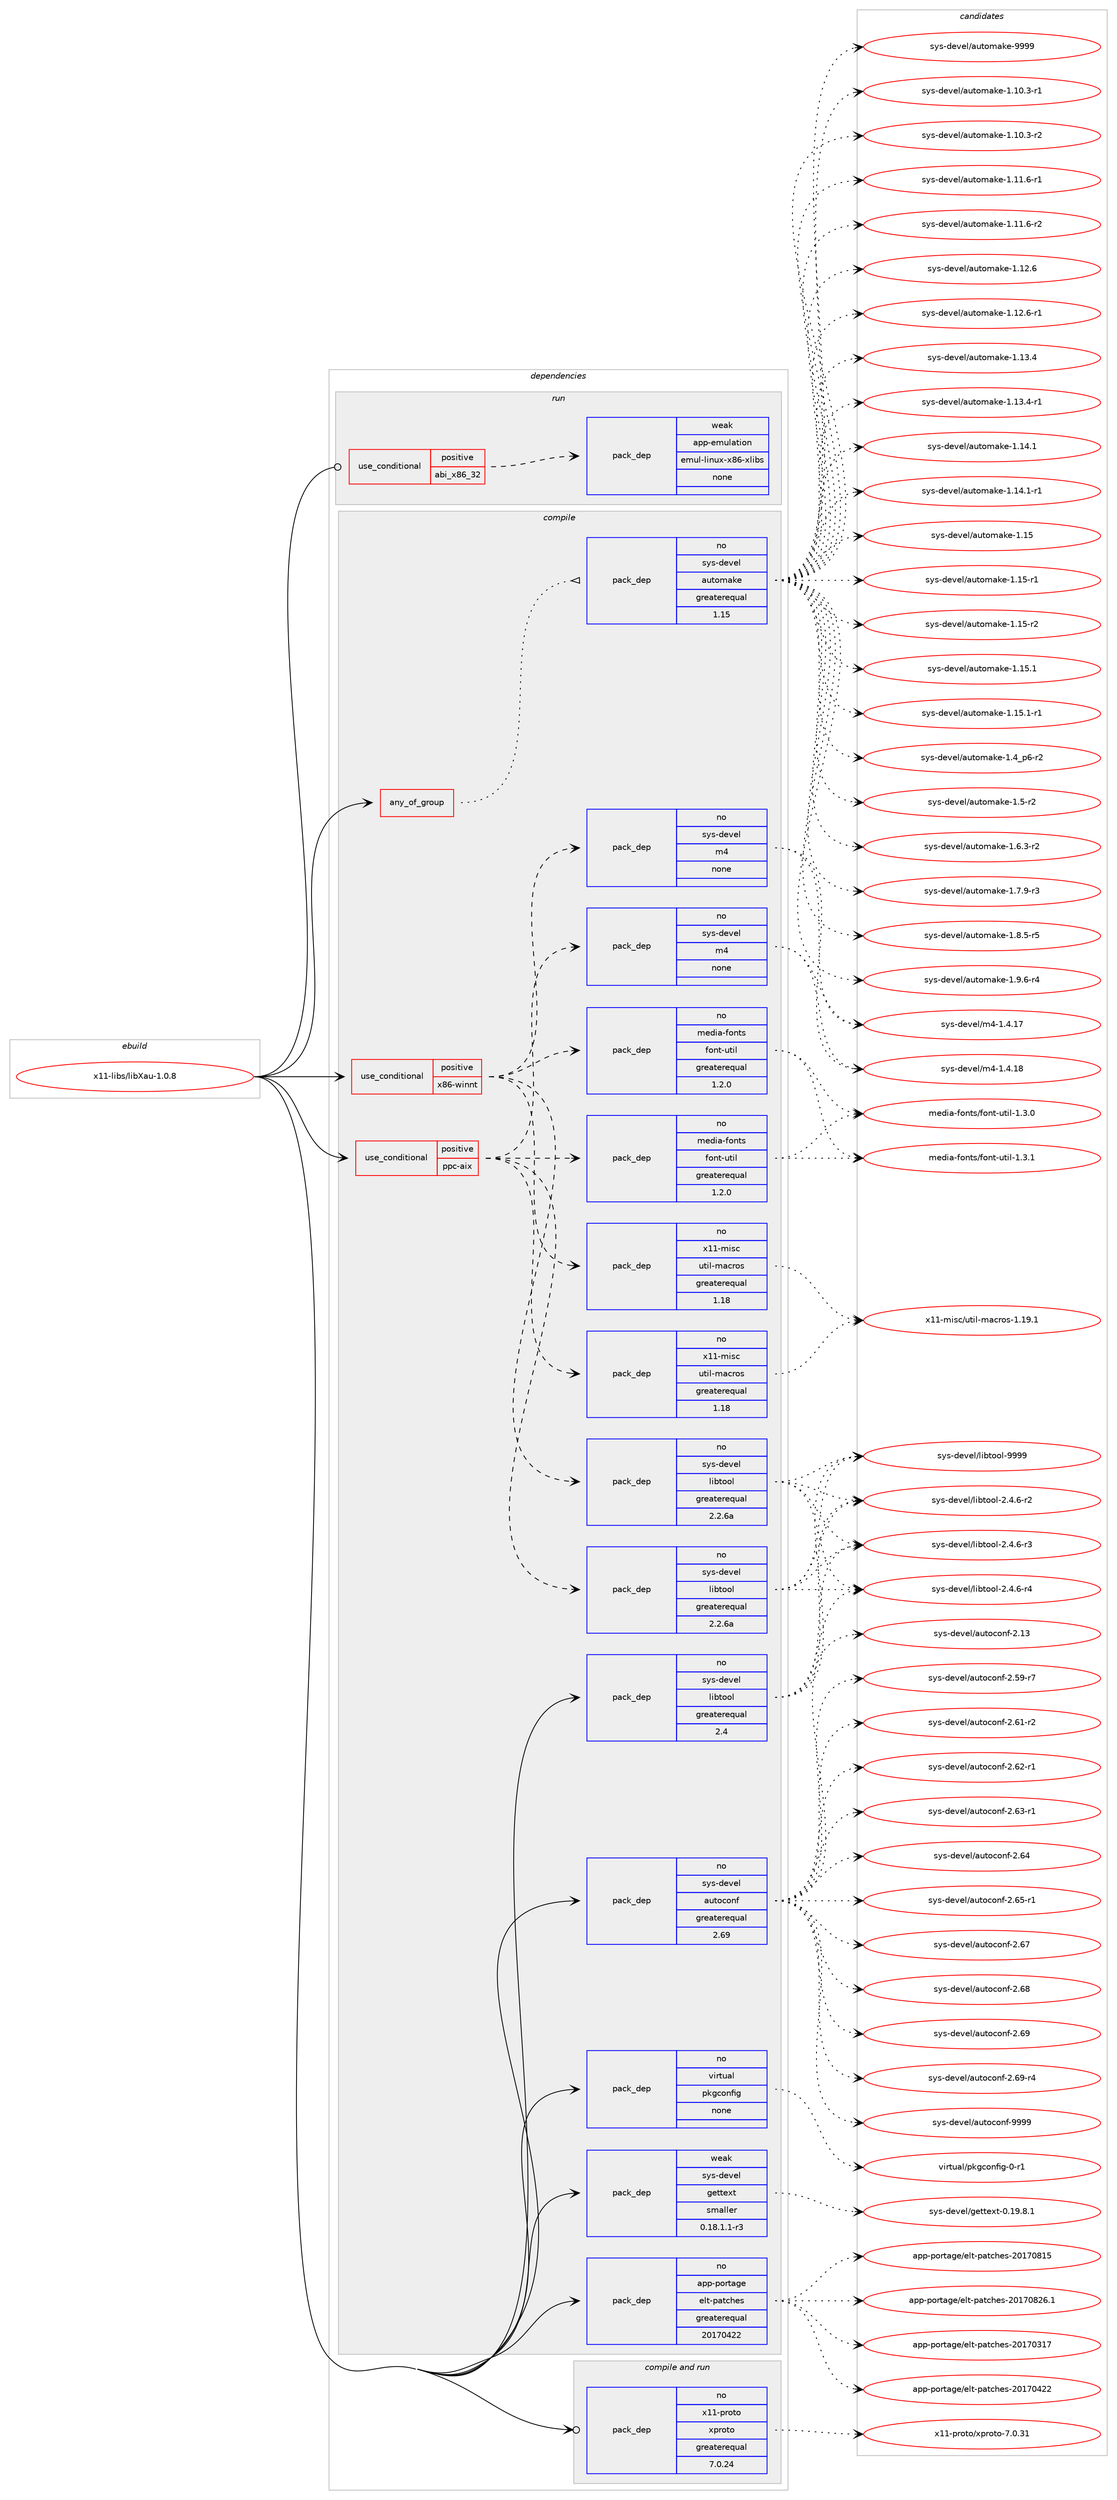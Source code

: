 digraph prolog {

# *************
# Graph options
# *************

newrank=true;
concentrate=true;
compound=true;
graph [rankdir=LR,fontname=Helvetica,fontsize=10,ranksep=1.5];#, ranksep=2.5, nodesep=0.2];
edge  [arrowhead=vee];
node  [fontname=Helvetica,fontsize=10];

# **********
# The ebuild
# **********

subgraph cluster_leftcol {
color=gray;
rank=same;
label=<<i>ebuild</i>>;
id [label="x11-libs/libXau-1.0.8", color=red, width=4, href="../x11-libs/libXau-1.0.8.svg"];
}

# ****************
# The dependencies
# ****************

subgraph cluster_midcol {
color=gray;
label=<<i>dependencies</i>>;
subgraph cluster_compile {
fillcolor="#eeeeee";
style=filled;
label=<<i>compile</i>>;
subgraph any9279 {
dependency517390 [label=<<TABLE BORDER="0" CELLBORDER="1" CELLSPACING="0" CELLPADDING="4"><TR><TD CELLPADDING="10">any_of_group</TD></TR></TABLE>>, shape=none, color=red];subgraph pack385397 {
dependency517391 [label=<<TABLE BORDER="0" CELLBORDER="1" CELLSPACING="0" CELLPADDING="4" WIDTH="220"><TR><TD ROWSPAN="6" CELLPADDING="30">pack_dep</TD></TR><TR><TD WIDTH="110">no</TD></TR><TR><TD>sys-devel</TD></TR><TR><TD>automake</TD></TR><TR><TD>greaterequal</TD></TR><TR><TD>1.15</TD></TR></TABLE>>, shape=none, color=blue];
}
dependency517390:e -> dependency517391:w [weight=20,style="dotted",arrowhead="oinv"];
}
id:e -> dependency517390:w [weight=20,style="solid",arrowhead="vee"];
subgraph cond122375 {
dependency517392 [label=<<TABLE BORDER="0" CELLBORDER="1" CELLSPACING="0" CELLPADDING="4"><TR><TD ROWSPAN="3" CELLPADDING="10">use_conditional</TD></TR><TR><TD>positive</TD></TR><TR><TD>ppc-aix</TD></TR></TABLE>>, shape=none, color=red];
subgraph pack385398 {
dependency517393 [label=<<TABLE BORDER="0" CELLBORDER="1" CELLSPACING="0" CELLPADDING="4" WIDTH="220"><TR><TD ROWSPAN="6" CELLPADDING="30">pack_dep</TD></TR><TR><TD WIDTH="110">no</TD></TR><TR><TD>sys-devel</TD></TR><TR><TD>libtool</TD></TR><TR><TD>greaterequal</TD></TR><TR><TD>2.2.6a</TD></TR></TABLE>>, shape=none, color=blue];
}
dependency517392:e -> dependency517393:w [weight=20,style="dashed",arrowhead="vee"];
subgraph pack385399 {
dependency517394 [label=<<TABLE BORDER="0" CELLBORDER="1" CELLSPACING="0" CELLPADDING="4" WIDTH="220"><TR><TD ROWSPAN="6" CELLPADDING="30">pack_dep</TD></TR><TR><TD WIDTH="110">no</TD></TR><TR><TD>sys-devel</TD></TR><TR><TD>m4</TD></TR><TR><TD>none</TD></TR><TR><TD></TD></TR></TABLE>>, shape=none, color=blue];
}
dependency517392:e -> dependency517394:w [weight=20,style="dashed",arrowhead="vee"];
subgraph pack385400 {
dependency517395 [label=<<TABLE BORDER="0" CELLBORDER="1" CELLSPACING="0" CELLPADDING="4" WIDTH="220"><TR><TD ROWSPAN="6" CELLPADDING="30">pack_dep</TD></TR><TR><TD WIDTH="110">no</TD></TR><TR><TD>x11-misc</TD></TR><TR><TD>util-macros</TD></TR><TR><TD>greaterequal</TD></TR><TR><TD>1.18</TD></TR></TABLE>>, shape=none, color=blue];
}
dependency517392:e -> dependency517395:w [weight=20,style="dashed",arrowhead="vee"];
subgraph pack385401 {
dependency517396 [label=<<TABLE BORDER="0" CELLBORDER="1" CELLSPACING="0" CELLPADDING="4" WIDTH="220"><TR><TD ROWSPAN="6" CELLPADDING="30">pack_dep</TD></TR><TR><TD WIDTH="110">no</TD></TR><TR><TD>media-fonts</TD></TR><TR><TD>font-util</TD></TR><TR><TD>greaterequal</TD></TR><TR><TD>1.2.0</TD></TR></TABLE>>, shape=none, color=blue];
}
dependency517392:e -> dependency517396:w [weight=20,style="dashed",arrowhead="vee"];
}
id:e -> dependency517392:w [weight=20,style="solid",arrowhead="vee"];
subgraph cond122376 {
dependency517397 [label=<<TABLE BORDER="0" CELLBORDER="1" CELLSPACING="0" CELLPADDING="4"><TR><TD ROWSPAN="3" CELLPADDING="10">use_conditional</TD></TR><TR><TD>positive</TD></TR><TR><TD>x86-winnt</TD></TR></TABLE>>, shape=none, color=red];
subgraph pack385402 {
dependency517398 [label=<<TABLE BORDER="0" CELLBORDER="1" CELLSPACING="0" CELLPADDING="4" WIDTH="220"><TR><TD ROWSPAN="6" CELLPADDING="30">pack_dep</TD></TR><TR><TD WIDTH="110">no</TD></TR><TR><TD>sys-devel</TD></TR><TR><TD>libtool</TD></TR><TR><TD>greaterequal</TD></TR><TR><TD>2.2.6a</TD></TR></TABLE>>, shape=none, color=blue];
}
dependency517397:e -> dependency517398:w [weight=20,style="dashed",arrowhead="vee"];
subgraph pack385403 {
dependency517399 [label=<<TABLE BORDER="0" CELLBORDER="1" CELLSPACING="0" CELLPADDING="4" WIDTH="220"><TR><TD ROWSPAN="6" CELLPADDING="30">pack_dep</TD></TR><TR><TD WIDTH="110">no</TD></TR><TR><TD>sys-devel</TD></TR><TR><TD>m4</TD></TR><TR><TD>none</TD></TR><TR><TD></TD></TR></TABLE>>, shape=none, color=blue];
}
dependency517397:e -> dependency517399:w [weight=20,style="dashed",arrowhead="vee"];
subgraph pack385404 {
dependency517400 [label=<<TABLE BORDER="0" CELLBORDER="1" CELLSPACING="0" CELLPADDING="4" WIDTH="220"><TR><TD ROWSPAN="6" CELLPADDING="30">pack_dep</TD></TR><TR><TD WIDTH="110">no</TD></TR><TR><TD>x11-misc</TD></TR><TR><TD>util-macros</TD></TR><TR><TD>greaterequal</TD></TR><TR><TD>1.18</TD></TR></TABLE>>, shape=none, color=blue];
}
dependency517397:e -> dependency517400:w [weight=20,style="dashed",arrowhead="vee"];
subgraph pack385405 {
dependency517401 [label=<<TABLE BORDER="0" CELLBORDER="1" CELLSPACING="0" CELLPADDING="4" WIDTH="220"><TR><TD ROWSPAN="6" CELLPADDING="30">pack_dep</TD></TR><TR><TD WIDTH="110">no</TD></TR><TR><TD>media-fonts</TD></TR><TR><TD>font-util</TD></TR><TR><TD>greaterequal</TD></TR><TR><TD>1.2.0</TD></TR></TABLE>>, shape=none, color=blue];
}
dependency517397:e -> dependency517401:w [weight=20,style="dashed",arrowhead="vee"];
}
id:e -> dependency517397:w [weight=20,style="solid",arrowhead="vee"];
subgraph pack385406 {
dependency517402 [label=<<TABLE BORDER="0" CELLBORDER="1" CELLSPACING="0" CELLPADDING="4" WIDTH="220"><TR><TD ROWSPAN="6" CELLPADDING="30">pack_dep</TD></TR><TR><TD WIDTH="110">no</TD></TR><TR><TD>app-portage</TD></TR><TR><TD>elt-patches</TD></TR><TR><TD>greaterequal</TD></TR><TR><TD>20170422</TD></TR></TABLE>>, shape=none, color=blue];
}
id:e -> dependency517402:w [weight=20,style="solid",arrowhead="vee"];
subgraph pack385407 {
dependency517403 [label=<<TABLE BORDER="0" CELLBORDER="1" CELLSPACING="0" CELLPADDING="4" WIDTH="220"><TR><TD ROWSPAN="6" CELLPADDING="30">pack_dep</TD></TR><TR><TD WIDTH="110">no</TD></TR><TR><TD>sys-devel</TD></TR><TR><TD>autoconf</TD></TR><TR><TD>greaterequal</TD></TR><TR><TD>2.69</TD></TR></TABLE>>, shape=none, color=blue];
}
id:e -> dependency517403:w [weight=20,style="solid",arrowhead="vee"];
subgraph pack385408 {
dependency517404 [label=<<TABLE BORDER="0" CELLBORDER="1" CELLSPACING="0" CELLPADDING="4" WIDTH="220"><TR><TD ROWSPAN="6" CELLPADDING="30">pack_dep</TD></TR><TR><TD WIDTH="110">no</TD></TR><TR><TD>sys-devel</TD></TR><TR><TD>libtool</TD></TR><TR><TD>greaterequal</TD></TR><TR><TD>2.4</TD></TR></TABLE>>, shape=none, color=blue];
}
id:e -> dependency517404:w [weight=20,style="solid",arrowhead="vee"];
subgraph pack385409 {
dependency517405 [label=<<TABLE BORDER="0" CELLBORDER="1" CELLSPACING="0" CELLPADDING="4" WIDTH="220"><TR><TD ROWSPAN="6" CELLPADDING="30">pack_dep</TD></TR><TR><TD WIDTH="110">no</TD></TR><TR><TD>virtual</TD></TR><TR><TD>pkgconfig</TD></TR><TR><TD>none</TD></TR><TR><TD></TD></TR></TABLE>>, shape=none, color=blue];
}
id:e -> dependency517405:w [weight=20,style="solid",arrowhead="vee"];
subgraph pack385410 {
dependency517406 [label=<<TABLE BORDER="0" CELLBORDER="1" CELLSPACING="0" CELLPADDING="4" WIDTH="220"><TR><TD ROWSPAN="6" CELLPADDING="30">pack_dep</TD></TR><TR><TD WIDTH="110">weak</TD></TR><TR><TD>sys-devel</TD></TR><TR><TD>gettext</TD></TR><TR><TD>smaller</TD></TR><TR><TD>0.18.1.1-r3</TD></TR></TABLE>>, shape=none, color=blue];
}
id:e -> dependency517406:w [weight=20,style="solid",arrowhead="vee"];
}
subgraph cluster_compileandrun {
fillcolor="#eeeeee";
style=filled;
label=<<i>compile and run</i>>;
subgraph pack385411 {
dependency517407 [label=<<TABLE BORDER="0" CELLBORDER="1" CELLSPACING="0" CELLPADDING="4" WIDTH="220"><TR><TD ROWSPAN="6" CELLPADDING="30">pack_dep</TD></TR><TR><TD WIDTH="110">no</TD></TR><TR><TD>x11-proto</TD></TR><TR><TD>xproto</TD></TR><TR><TD>greaterequal</TD></TR><TR><TD>7.0.24</TD></TR></TABLE>>, shape=none, color=blue];
}
id:e -> dependency517407:w [weight=20,style="solid",arrowhead="odotvee"];
}
subgraph cluster_run {
fillcolor="#eeeeee";
style=filled;
label=<<i>run</i>>;
subgraph cond122377 {
dependency517408 [label=<<TABLE BORDER="0" CELLBORDER="1" CELLSPACING="0" CELLPADDING="4"><TR><TD ROWSPAN="3" CELLPADDING="10">use_conditional</TD></TR><TR><TD>positive</TD></TR><TR><TD>abi_x86_32</TD></TR></TABLE>>, shape=none, color=red];
subgraph pack385412 {
dependency517409 [label=<<TABLE BORDER="0" CELLBORDER="1" CELLSPACING="0" CELLPADDING="4" WIDTH="220"><TR><TD ROWSPAN="6" CELLPADDING="30">pack_dep</TD></TR><TR><TD WIDTH="110">weak</TD></TR><TR><TD>app-emulation</TD></TR><TR><TD>emul-linux-x86-xlibs</TD></TR><TR><TD>none</TD></TR><TR><TD></TD></TR></TABLE>>, shape=none, color=blue];
}
dependency517408:e -> dependency517409:w [weight=20,style="dashed",arrowhead="vee"];
}
id:e -> dependency517408:w [weight=20,style="solid",arrowhead="odot"];
}
}

# **************
# The candidates
# **************

subgraph cluster_choices {
rank=same;
color=gray;
label=<<i>candidates</i>>;

subgraph choice385397 {
color=black;
nodesep=1;
choice11512111545100101118101108479711711611110997107101454946494846514511449 [label="sys-devel/automake-1.10.3-r1", color=red, width=4,href="../sys-devel/automake-1.10.3-r1.svg"];
choice11512111545100101118101108479711711611110997107101454946494846514511450 [label="sys-devel/automake-1.10.3-r2", color=red, width=4,href="../sys-devel/automake-1.10.3-r2.svg"];
choice11512111545100101118101108479711711611110997107101454946494946544511449 [label="sys-devel/automake-1.11.6-r1", color=red, width=4,href="../sys-devel/automake-1.11.6-r1.svg"];
choice11512111545100101118101108479711711611110997107101454946494946544511450 [label="sys-devel/automake-1.11.6-r2", color=red, width=4,href="../sys-devel/automake-1.11.6-r2.svg"];
choice1151211154510010111810110847971171161111099710710145494649504654 [label="sys-devel/automake-1.12.6", color=red, width=4,href="../sys-devel/automake-1.12.6.svg"];
choice11512111545100101118101108479711711611110997107101454946495046544511449 [label="sys-devel/automake-1.12.6-r1", color=red, width=4,href="../sys-devel/automake-1.12.6-r1.svg"];
choice1151211154510010111810110847971171161111099710710145494649514652 [label="sys-devel/automake-1.13.4", color=red, width=4,href="../sys-devel/automake-1.13.4.svg"];
choice11512111545100101118101108479711711611110997107101454946495146524511449 [label="sys-devel/automake-1.13.4-r1", color=red, width=4,href="../sys-devel/automake-1.13.4-r1.svg"];
choice1151211154510010111810110847971171161111099710710145494649524649 [label="sys-devel/automake-1.14.1", color=red, width=4,href="../sys-devel/automake-1.14.1.svg"];
choice11512111545100101118101108479711711611110997107101454946495246494511449 [label="sys-devel/automake-1.14.1-r1", color=red, width=4,href="../sys-devel/automake-1.14.1-r1.svg"];
choice115121115451001011181011084797117116111109971071014549464953 [label="sys-devel/automake-1.15", color=red, width=4,href="../sys-devel/automake-1.15.svg"];
choice1151211154510010111810110847971171161111099710710145494649534511449 [label="sys-devel/automake-1.15-r1", color=red, width=4,href="../sys-devel/automake-1.15-r1.svg"];
choice1151211154510010111810110847971171161111099710710145494649534511450 [label="sys-devel/automake-1.15-r2", color=red, width=4,href="../sys-devel/automake-1.15-r2.svg"];
choice1151211154510010111810110847971171161111099710710145494649534649 [label="sys-devel/automake-1.15.1", color=red, width=4,href="../sys-devel/automake-1.15.1.svg"];
choice11512111545100101118101108479711711611110997107101454946495346494511449 [label="sys-devel/automake-1.15.1-r1", color=red, width=4,href="../sys-devel/automake-1.15.1-r1.svg"];
choice115121115451001011181011084797117116111109971071014549465295112544511450 [label="sys-devel/automake-1.4_p6-r2", color=red, width=4,href="../sys-devel/automake-1.4_p6-r2.svg"];
choice11512111545100101118101108479711711611110997107101454946534511450 [label="sys-devel/automake-1.5-r2", color=red, width=4,href="../sys-devel/automake-1.5-r2.svg"];
choice115121115451001011181011084797117116111109971071014549465446514511450 [label="sys-devel/automake-1.6.3-r2", color=red, width=4,href="../sys-devel/automake-1.6.3-r2.svg"];
choice115121115451001011181011084797117116111109971071014549465546574511451 [label="sys-devel/automake-1.7.9-r3", color=red, width=4,href="../sys-devel/automake-1.7.9-r3.svg"];
choice115121115451001011181011084797117116111109971071014549465646534511453 [label="sys-devel/automake-1.8.5-r5", color=red, width=4,href="../sys-devel/automake-1.8.5-r5.svg"];
choice115121115451001011181011084797117116111109971071014549465746544511452 [label="sys-devel/automake-1.9.6-r4", color=red, width=4,href="../sys-devel/automake-1.9.6-r4.svg"];
choice115121115451001011181011084797117116111109971071014557575757 [label="sys-devel/automake-9999", color=red, width=4,href="../sys-devel/automake-9999.svg"];
dependency517391:e -> choice11512111545100101118101108479711711611110997107101454946494846514511449:w [style=dotted,weight="100"];
dependency517391:e -> choice11512111545100101118101108479711711611110997107101454946494846514511450:w [style=dotted,weight="100"];
dependency517391:e -> choice11512111545100101118101108479711711611110997107101454946494946544511449:w [style=dotted,weight="100"];
dependency517391:e -> choice11512111545100101118101108479711711611110997107101454946494946544511450:w [style=dotted,weight="100"];
dependency517391:e -> choice1151211154510010111810110847971171161111099710710145494649504654:w [style=dotted,weight="100"];
dependency517391:e -> choice11512111545100101118101108479711711611110997107101454946495046544511449:w [style=dotted,weight="100"];
dependency517391:e -> choice1151211154510010111810110847971171161111099710710145494649514652:w [style=dotted,weight="100"];
dependency517391:e -> choice11512111545100101118101108479711711611110997107101454946495146524511449:w [style=dotted,weight="100"];
dependency517391:e -> choice1151211154510010111810110847971171161111099710710145494649524649:w [style=dotted,weight="100"];
dependency517391:e -> choice11512111545100101118101108479711711611110997107101454946495246494511449:w [style=dotted,weight="100"];
dependency517391:e -> choice115121115451001011181011084797117116111109971071014549464953:w [style=dotted,weight="100"];
dependency517391:e -> choice1151211154510010111810110847971171161111099710710145494649534511449:w [style=dotted,weight="100"];
dependency517391:e -> choice1151211154510010111810110847971171161111099710710145494649534511450:w [style=dotted,weight="100"];
dependency517391:e -> choice1151211154510010111810110847971171161111099710710145494649534649:w [style=dotted,weight="100"];
dependency517391:e -> choice11512111545100101118101108479711711611110997107101454946495346494511449:w [style=dotted,weight="100"];
dependency517391:e -> choice115121115451001011181011084797117116111109971071014549465295112544511450:w [style=dotted,weight="100"];
dependency517391:e -> choice11512111545100101118101108479711711611110997107101454946534511450:w [style=dotted,weight="100"];
dependency517391:e -> choice115121115451001011181011084797117116111109971071014549465446514511450:w [style=dotted,weight="100"];
dependency517391:e -> choice115121115451001011181011084797117116111109971071014549465546574511451:w [style=dotted,weight="100"];
dependency517391:e -> choice115121115451001011181011084797117116111109971071014549465646534511453:w [style=dotted,weight="100"];
dependency517391:e -> choice115121115451001011181011084797117116111109971071014549465746544511452:w [style=dotted,weight="100"];
dependency517391:e -> choice115121115451001011181011084797117116111109971071014557575757:w [style=dotted,weight="100"];
}
subgraph choice385398 {
color=black;
nodesep=1;
choice1151211154510010111810110847108105981161111111084550465246544511450 [label="sys-devel/libtool-2.4.6-r2", color=red, width=4,href="../sys-devel/libtool-2.4.6-r2.svg"];
choice1151211154510010111810110847108105981161111111084550465246544511451 [label="sys-devel/libtool-2.4.6-r3", color=red, width=4,href="../sys-devel/libtool-2.4.6-r3.svg"];
choice1151211154510010111810110847108105981161111111084550465246544511452 [label="sys-devel/libtool-2.4.6-r4", color=red, width=4,href="../sys-devel/libtool-2.4.6-r4.svg"];
choice1151211154510010111810110847108105981161111111084557575757 [label="sys-devel/libtool-9999", color=red, width=4,href="../sys-devel/libtool-9999.svg"];
dependency517393:e -> choice1151211154510010111810110847108105981161111111084550465246544511450:w [style=dotted,weight="100"];
dependency517393:e -> choice1151211154510010111810110847108105981161111111084550465246544511451:w [style=dotted,weight="100"];
dependency517393:e -> choice1151211154510010111810110847108105981161111111084550465246544511452:w [style=dotted,weight="100"];
dependency517393:e -> choice1151211154510010111810110847108105981161111111084557575757:w [style=dotted,weight="100"];
}
subgraph choice385399 {
color=black;
nodesep=1;
choice11512111545100101118101108471095245494652464955 [label="sys-devel/m4-1.4.17", color=red, width=4,href="../sys-devel/m4-1.4.17.svg"];
choice11512111545100101118101108471095245494652464956 [label="sys-devel/m4-1.4.18", color=red, width=4,href="../sys-devel/m4-1.4.18.svg"];
dependency517394:e -> choice11512111545100101118101108471095245494652464955:w [style=dotted,weight="100"];
dependency517394:e -> choice11512111545100101118101108471095245494652464956:w [style=dotted,weight="100"];
}
subgraph choice385400 {
color=black;
nodesep=1;
choice120494945109105115994711711610510845109979911411111545494649574649 [label="x11-misc/util-macros-1.19.1", color=red, width=4,href="../x11-misc/util-macros-1.19.1.svg"];
dependency517395:e -> choice120494945109105115994711711610510845109979911411111545494649574649:w [style=dotted,weight="100"];
}
subgraph choice385401 {
color=black;
nodesep=1;
choice10910110010597451021111101161154710211111011645117116105108454946514648 [label="media-fonts/font-util-1.3.0", color=red, width=4,href="../media-fonts/font-util-1.3.0.svg"];
choice10910110010597451021111101161154710211111011645117116105108454946514649 [label="media-fonts/font-util-1.3.1", color=red, width=4,href="../media-fonts/font-util-1.3.1.svg"];
dependency517396:e -> choice10910110010597451021111101161154710211111011645117116105108454946514648:w [style=dotted,weight="100"];
dependency517396:e -> choice10910110010597451021111101161154710211111011645117116105108454946514649:w [style=dotted,weight="100"];
}
subgraph choice385402 {
color=black;
nodesep=1;
choice1151211154510010111810110847108105981161111111084550465246544511450 [label="sys-devel/libtool-2.4.6-r2", color=red, width=4,href="../sys-devel/libtool-2.4.6-r2.svg"];
choice1151211154510010111810110847108105981161111111084550465246544511451 [label="sys-devel/libtool-2.4.6-r3", color=red, width=4,href="../sys-devel/libtool-2.4.6-r3.svg"];
choice1151211154510010111810110847108105981161111111084550465246544511452 [label="sys-devel/libtool-2.4.6-r4", color=red, width=4,href="../sys-devel/libtool-2.4.6-r4.svg"];
choice1151211154510010111810110847108105981161111111084557575757 [label="sys-devel/libtool-9999", color=red, width=4,href="../sys-devel/libtool-9999.svg"];
dependency517398:e -> choice1151211154510010111810110847108105981161111111084550465246544511450:w [style=dotted,weight="100"];
dependency517398:e -> choice1151211154510010111810110847108105981161111111084550465246544511451:w [style=dotted,weight="100"];
dependency517398:e -> choice1151211154510010111810110847108105981161111111084550465246544511452:w [style=dotted,weight="100"];
dependency517398:e -> choice1151211154510010111810110847108105981161111111084557575757:w [style=dotted,weight="100"];
}
subgraph choice385403 {
color=black;
nodesep=1;
choice11512111545100101118101108471095245494652464955 [label="sys-devel/m4-1.4.17", color=red, width=4,href="../sys-devel/m4-1.4.17.svg"];
choice11512111545100101118101108471095245494652464956 [label="sys-devel/m4-1.4.18", color=red, width=4,href="../sys-devel/m4-1.4.18.svg"];
dependency517399:e -> choice11512111545100101118101108471095245494652464955:w [style=dotted,weight="100"];
dependency517399:e -> choice11512111545100101118101108471095245494652464956:w [style=dotted,weight="100"];
}
subgraph choice385404 {
color=black;
nodesep=1;
choice120494945109105115994711711610510845109979911411111545494649574649 [label="x11-misc/util-macros-1.19.1", color=red, width=4,href="../x11-misc/util-macros-1.19.1.svg"];
dependency517400:e -> choice120494945109105115994711711610510845109979911411111545494649574649:w [style=dotted,weight="100"];
}
subgraph choice385405 {
color=black;
nodesep=1;
choice10910110010597451021111101161154710211111011645117116105108454946514648 [label="media-fonts/font-util-1.3.0", color=red, width=4,href="../media-fonts/font-util-1.3.0.svg"];
choice10910110010597451021111101161154710211111011645117116105108454946514649 [label="media-fonts/font-util-1.3.1", color=red, width=4,href="../media-fonts/font-util-1.3.1.svg"];
dependency517401:e -> choice10910110010597451021111101161154710211111011645117116105108454946514648:w [style=dotted,weight="100"];
dependency517401:e -> choice10910110010597451021111101161154710211111011645117116105108454946514649:w [style=dotted,weight="100"];
}
subgraph choice385406 {
color=black;
nodesep=1;
choice97112112451121111141169710310147101108116451129711699104101115455048495548514955 [label="app-portage/elt-patches-20170317", color=red, width=4,href="../app-portage/elt-patches-20170317.svg"];
choice97112112451121111141169710310147101108116451129711699104101115455048495548525050 [label="app-portage/elt-patches-20170422", color=red, width=4,href="../app-portage/elt-patches-20170422.svg"];
choice97112112451121111141169710310147101108116451129711699104101115455048495548564953 [label="app-portage/elt-patches-20170815", color=red, width=4,href="../app-portage/elt-patches-20170815.svg"];
choice971121124511211111411697103101471011081164511297116991041011154550484955485650544649 [label="app-portage/elt-patches-20170826.1", color=red, width=4,href="../app-portage/elt-patches-20170826.1.svg"];
dependency517402:e -> choice97112112451121111141169710310147101108116451129711699104101115455048495548514955:w [style=dotted,weight="100"];
dependency517402:e -> choice97112112451121111141169710310147101108116451129711699104101115455048495548525050:w [style=dotted,weight="100"];
dependency517402:e -> choice97112112451121111141169710310147101108116451129711699104101115455048495548564953:w [style=dotted,weight="100"];
dependency517402:e -> choice971121124511211111411697103101471011081164511297116991041011154550484955485650544649:w [style=dotted,weight="100"];
}
subgraph choice385407 {
color=black;
nodesep=1;
choice115121115451001011181011084797117116111991111101024550464951 [label="sys-devel/autoconf-2.13", color=red, width=4,href="../sys-devel/autoconf-2.13.svg"];
choice1151211154510010111810110847971171161119911111010245504653574511455 [label="sys-devel/autoconf-2.59-r7", color=red, width=4,href="../sys-devel/autoconf-2.59-r7.svg"];
choice1151211154510010111810110847971171161119911111010245504654494511450 [label="sys-devel/autoconf-2.61-r2", color=red, width=4,href="../sys-devel/autoconf-2.61-r2.svg"];
choice1151211154510010111810110847971171161119911111010245504654504511449 [label="sys-devel/autoconf-2.62-r1", color=red, width=4,href="../sys-devel/autoconf-2.62-r1.svg"];
choice1151211154510010111810110847971171161119911111010245504654514511449 [label="sys-devel/autoconf-2.63-r1", color=red, width=4,href="../sys-devel/autoconf-2.63-r1.svg"];
choice115121115451001011181011084797117116111991111101024550465452 [label="sys-devel/autoconf-2.64", color=red, width=4,href="../sys-devel/autoconf-2.64.svg"];
choice1151211154510010111810110847971171161119911111010245504654534511449 [label="sys-devel/autoconf-2.65-r1", color=red, width=4,href="../sys-devel/autoconf-2.65-r1.svg"];
choice115121115451001011181011084797117116111991111101024550465455 [label="sys-devel/autoconf-2.67", color=red, width=4,href="../sys-devel/autoconf-2.67.svg"];
choice115121115451001011181011084797117116111991111101024550465456 [label="sys-devel/autoconf-2.68", color=red, width=4,href="../sys-devel/autoconf-2.68.svg"];
choice115121115451001011181011084797117116111991111101024550465457 [label="sys-devel/autoconf-2.69", color=red, width=4,href="../sys-devel/autoconf-2.69.svg"];
choice1151211154510010111810110847971171161119911111010245504654574511452 [label="sys-devel/autoconf-2.69-r4", color=red, width=4,href="../sys-devel/autoconf-2.69-r4.svg"];
choice115121115451001011181011084797117116111991111101024557575757 [label="sys-devel/autoconf-9999", color=red, width=4,href="../sys-devel/autoconf-9999.svg"];
dependency517403:e -> choice115121115451001011181011084797117116111991111101024550464951:w [style=dotted,weight="100"];
dependency517403:e -> choice1151211154510010111810110847971171161119911111010245504653574511455:w [style=dotted,weight="100"];
dependency517403:e -> choice1151211154510010111810110847971171161119911111010245504654494511450:w [style=dotted,weight="100"];
dependency517403:e -> choice1151211154510010111810110847971171161119911111010245504654504511449:w [style=dotted,weight="100"];
dependency517403:e -> choice1151211154510010111810110847971171161119911111010245504654514511449:w [style=dotted,weight="100"];
dependency517403:e -> choice115121115451001011181011084797117116111991111101024550465452:w [style=dotted,weight="100"];
dependency517403:e -> choice1151211154510010111810110847971171161119911111010245504654534511449:w [style=dotted,weight="100"];
dependency517403:e -> choice115121115451001011181011084797117116111991111101024550465455:w [style=dotted,weight="100"];
dependency517403:e -> choice115121115451001011181011084797117116111991111101024550465456:w [style=dotted,weight="100"];
dependency517403:e -> choice115121115451001011181011084797117116111991111101024550465457:w [style=dotted,weight="100"];
dependency517403:e -> choice1151211154510010111810110847971171161119911111010245504654574511452:w [style=dotted,weight="100"];
dependency517403:e -> choice115121115451001011181011084797117116111991111101024557575757:w [style=dotted,weight="100"];
}
subgraph choice385408 {
color=black;
nodesep=1;
choice1151211154510010111810110847108105981161111111084550465246544511450 [label="sys-devel/libtool-2.4.6-r2", color=red, width=4,href="../sys-devel/libtool-2.4.6-r2.svg"];
choice1151211154510010111810110847108105981161111111084550465246544511451 [label="sys-devel/libtool-2.4.6-r3", color=red, width=4,href="../sys-devel/libtool-2.4.6-r3.svg"];
choice1151211154510010111810110847108105981161111111084550465246544511452 [label="sys-devel/libtool-2.4.6-r4", color=red, width=4,href="../sys-devel/libtool-2.4.6-r4.svg"];
choice1151211154510010111810110847108105981161111111084557575757 [label="sys-devel/libtool-9999", color=red, width=4,href="../sys-devel/libtool-9999.svg"];
dependency517404:e -> choice1151211154510010111810110847108105981161111111084550465246544511450:w [style=dotted,weight="100"];
dependency517404:e -> choice1151211154510010111810110847108105981161111111084550465246544511451:w [style=dotted,weight="100"];
dependency517404:e -> choice1151211154510010111810110847108105981161111111084550465246544511452:w [style=dotted,weight="100"];
dependency517404:e -> choice1151211154510010111810110847108105981161111111084557575757:w [style=dotted,weight="100"];
}
subgraph choice385409 {
color=black;
nodesep=1;
choice11810511411611797108471121071039911111010210510345484511449 [label="virtual/pkgconfig-0-r1", color=red, width=4,href="../virtual/pkgconfig-0-r1.svg"];
dependency517405:e -> choice11810511411611797108471121071039911111010210510345484511449:w [style=dotted,weight="100"];
}
subgraph choice385410 {
color=black;
nodesep=1;
choice1151211154510010111810110847103101116116101120116454846495746564649 [label="sys-devel/gettext-0.19.8.1", color=red, width=4,href="../sys-devel/gettext-0.19.8.1.svg"];
dependency517406:e -> choice1151211154510010111810110847103101116116101120116454846495746564649:w [style=dotted,weight="100"];
}
subgraph choice385411 {
color=black;
nodesep=1;
choice1204949451121141111161114712011211411111611145554648465149 [label="x11-proto/xproto-7.0.31", color=red, width=4,href="../x11-proto/xproto-7.0.31.svg"];
dependency517407:e -> choice1204949451121141111161114712011211411111611145554648465149:w [style=dotted,weight="100"];
}
subgraph choice385412 {
color=black;
nodesep=1;
}
}

}
